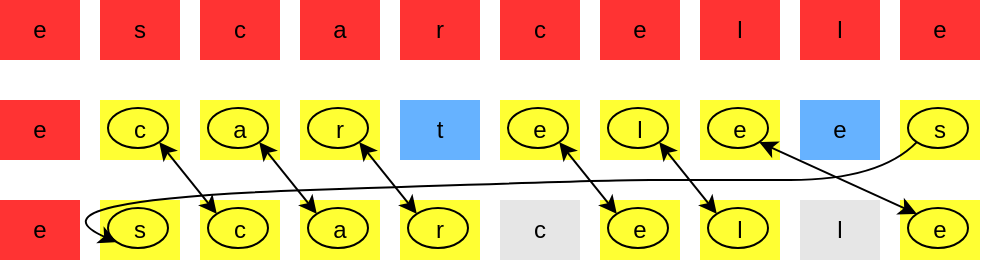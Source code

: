 <mxfile>
    <diagram id="AvYSxzY92IIhxPEVMShM" name="Page-1">
        <mxGraphModel dx="888" dy="1003" grid="1" gridSize="10" guides="1" tooltips="1" connect="1" arrows="1" fold="1" page="1" pageScale="1" pageWidth="827" pageHeight="1169" math="0" shadow="0">
            <root>
                <mxCell id="0"/>
                <mxCell id="1" parent="0"/>
                <mxCell id="2" value="e" style="text;html=1;strokeColor=none;fillColor=#FF3333;align=center;verticalAlign=middle;whiteSpace=wrap;rounded=0;" parent="1" vertex="1">
                    <mxGeometry x="90" y="120" width="40" height="30" as="geometry"/>
                </mxCell>
                <mxCell id="3" value="s" style="text;html=1;strokeColor=none;fillColor=#FF3333;align=center;verticalAlign=middle;whiteSpace=wrap;rounded=0;" parent="1" vertex="1">
                    <mxGeometry x="140" y="120" width="40" height="30" as="geometry"/>
                </mxCell>
                <mxCell id="4" value="c" style="text;html=1;strokeColor=none;fillColor=#FF3333;align=center;verticalAlign=middle;whiteSpace=wrap;rounded=0;" parent="1" vertex="1">
                    <mxGeometry x="190" y="120" width="40" height="30" as="geometry"/>
                </mxCell>
                <mxCell id="5" value="a" style="text;html=1;strokeColor=none;fillColor=#FF3333;align=center;verticalAlign=middle;whiteSpace=wrap;rounded=0;" parent="1" vertex="1">
                    <mxGeometry x="240" y="120" width="40" height="30" as="geometry"/>
                </mxCell>
                <mxCell id="6" value="r" style="text;html=1;strokeColor=none;fillColor=#FF3333;align=center;verticalAlign=middle;whiteSpace=wrap;rounded=0;" parent="1" vertex="1">
                    <mxGeometry x="290" y="120" width="40" height="30" as="geometry"/>
                </mxCell>
                <mxCell id="7" value="c" style="text;html=1;strokeColor=none;fillColor=#FF3333;align=center;verticalAlign=middle;whiteSpace=wrap;rounded=0;" parent="1" vertex="1">
                    <mxGeometry x="340" y="120" width="40" height="30" as="geometry"/>
                </mxCell>
                <mxCell id="8" value="e" style="text;html=1;strokeColor=none;fillColor=#FF3333;align=center;verticalAlign=middle;whiteSpace=wrap;rounded=0;" parent="1" vertex="1">
                    <mxGeometry x="390" y="120" width="40" height="30" as="geometry"/>
                </mxCell>
                <mxCell id="9" value="l" style="text;html=1;strokeColor=none;fillColor=#FF3333;align=center;verticalAlign=middle;whiteSpace=wrap;rounded=0;" parent="1" vertex="1">
                    <mxGeometry x="440" y="120" width="40" height="30" as="geometry"/>
                </mxCell>
                <mxCell id="10" value="e" style="text;html=1;strokeColor=none;fillColor=#FF3333;align=center;verticalAlign=middle;whiteSpace=wrap;rounded=0;" parent="1" vertex="1">
                    <mxGeometry x="90" y="220" width="40" height="30" as="geometry"/>
                </mxCell>
                <mxCell id="11" value="s" style="text;html=1;strokeColor=none;fillColor=#FFFF33;align=center;verticalAlign=middle;whiteSpace=wrap;rounded=0;" parent="1" vertex="1">
                    <mxGeometry x="140" y="220" width="40" height="30" as="geometry"/>
                </mxCell>
                <mxCell id="12" value="c" style="text;html=1;strokeColor=none;fillColor=#FFFF33;align=center;verticalAlign=middle;whiteSpace=wrap;rounded=0;" parent="1" vertex="1">
                    <mxGeometry x="190" y="220" width="40" height="30" as="geometry"/>
                </mxCell>
                <mxCell id="13" value="a" style="text;html=1;strokeColor=none;fillColor=#FFFF33;align=center;verticalAlign=middle;whiteSpace=wrap;rounded=0;" parent="1" vertex="1">
                    <mxGeometry x="240" y="220" width="40" height="30" as="geometry"/>
                </mxCell>
                <mxCell id="14" value="r" style="text;html=1;strokeColor=none;fillColor=#FFFF33;align=center;verticalAlign=middle;whiteSpace=wrap;rounded=0;" parent="1" vertex="1">
                    <mxGeometry x="290" y="220" width="40" height="30" as="geometry"/>
                </mxCell>
                <mxCell id="15" value="c" style="text;html=1;strokeColor=none;fillColor=#E6E6E6;align=center;verticalAlign=middle;whiteSpace=wrap;rounded=0;" parent="1" vertex="1">
                    <mxGeometry x="340" y="220" width="40" height="30" as="geometry"/>
                </mxCell>
                <mxCell id="16" value="e" style="text;html=1;strokeColor=none;fillColor=#FFFF33;align=center;verticalAlign=middle;whiteSpace=wrap;rounded=0;" parent="1" vertex="1">
                    <mxGeometry x="390" y="220" width="40" height="30" as="geometry"/>
                </mxCell>
                <mxCell id="17" value="l" style="text;html=1;strokeColor=none;fillColor=#FFFF33;align=center;verticalAlign=middle;whiteSpace=wrap;rounded=0;" parent="1" vertex="1">
                    <mxGeometry x="440" y="220" width="40" height="30" as="geometry"/>
                </mxCell>
                <mxCell id="30" value="l" style="text;html=1;strokeColor=none;fillColor=#FF3333;align=center;verticalAlign=middle;whiteSpace=wrap;rounded=0;" vertex="1" parent="1">
                    <mxGeometry x="490" y="120" width="40" height="30" as="geometry"/>
                </mxCell>
                <mxCell id="31" value="e" style="text;html=1;strokeColor=none;fillColor=#FF3333;align=center;verticalAlign=middle;whiteSpace=wrap;rounded=0;" vertex="1" parent="1">
                    <mxGeometry x="540" y="120" width="40" height="30" as="geometry"/>
                </mxCell>
                <mxCell id="32" value="l" style="text;html=1;strokeColor=none;fillColor=#E6E6E6;align=center;verticalAlign=middle;whiteSpace=wrap;rounded=0;" vertex="1" parent="1">
                    <mxGeometry x="490" y="220" width="40" height="30" as="geometry"/>
                </mxCell>
                <mxCell id="33" value="e" style="text;html=1;strokeColor=none;fillColor=#FFFF33;align=center;verticalAlign=middle;whiteSpace=wrap;rounded=0;" vertex="1" parent="1">
                    <mxGeometry x="540" y="220" width="40" height="30" as="geometry"/>
                </mxCell>
                <mxCell id="37" value="e" style="text;html=1;strokeColor=none;fillColor=#FF3333;align=center;verticalAlign=middle;whiteSpace=wrap;rounded=0;" vertex="1" parent="1">
                    <mxGeometry x="90" y="170" width="40" height="30" as="geometry"/>
                </mxCell>
                <mxCell id="38" value="c" style="text;html=1;strokeColor=none;fillColor=#FFFF33;align=center;verticalAlign=middle;whiteSpace=wrap;rounded=0;" vertex="1" parent="1">
                    <mxGeometry x="140" y="170" width="40" height="30" as="geometry"/>
                </mxCell>
                <mxCell id="39" value="a" style="text;html=1;strokeColor=none;fillColor=#FFFF33;align=center;verticalAlign=middle;whiteSpace=wrap;rounded=0;" vertex="1" parent="1">
                    <mxGeometry x="190" y="170" width="40" height="30" as="geometry"/>
                </mxCell>
                <mxCell id="40" value="r" style="text;html=1;strokeColor=none;fillColor=#FFFF33;align=center;verticalAlign=middle;whiteSpace=wrap;rounded=0;" vertex="1" parent="1">
                    <mxGeometry x="240" y="170" width="40" height="30" as="geometry"/>
                </mxCell>
                <mxCell id="41" value="t" style="text;html=1;strokeColor=none;fillColor=#66B2FF;align=center;verticalAlign=middle;whiteSpace=wrap;rounded=0;" vertex="1" parent="1">
                    <mxGeometry x="290" y="170" width="40" height="30" as="geometry"/>
                </mxCell>
                <mxCell id="42" value="e" style="text;html=1;strokeColor=none;fillColor=#FFFF33;align=center;verticalAlign=middle;whiteSpace=wrap;rounded=0;" vertex="1" parent="1">
                    <mxGeometry x="340" y="170" width="40" height="30" as="geometry"/>
                </mxCell>
                <mxCell id="43" value="l" style="text;html=1;strokeColor=none;fillColor=#FFFF33;align=center;verticalAlign=middle;whiteSpace=wrap;rounded=0;" vertex="1" parent="1">
                    <mxGeometry x="390" y="170" width="40" height="30" as="geometry"/>
                </mxCell>
                <mxCell id="44" value="e" style="text;html=1;strokeColor=none;fillColor=#FFFF33;align=center;verticalAlign=middle;whiteSpace=wrap;rounded=0;" vertex="1" parent="1">
                    <mxGeometry x="440" y="170" width="40" height="30" as="geometry"/>
                </mxCell>
                <mxCell id="45" value="e" style="text;html=1;strokeColor=none;fillColor=#66B2FF;align=center;verticalAlign=middle;whiteSpace=wrap;rounded=0;" vertex="1" parent="1">
                    <mxGeometry x="490" y="170" width="40" height="30" as="geometry"/>
                </mxCell>
                <mxCell id="46" value="s" style="text;html=1;strokeColor=none;fillColor=#FFFF33;align=center;verticalAlign=middle;whiteSpace=wrap;rounded=0;" vertex="1" parent="1">
                    <mxGeometry x="540" y="170" width="40" height="30" as="geometry"/>
                </mxCell>
                <mxCell id="47" value="" style="ellipse;whiteSpace=wrap;html=1;strokeColor=default;fillColor=none;" vertex="1" parent="1">
                    <mxGeometry x="444" y="174" width="30" height="20" as="geometry"/>
                </mxCell>
                <mxCell id="48" value="" style="ellipse;whiteSpace=wrap;html=1;strokeColor=default;fillColor=none;" vertex="1" parent="1">
                    <mxGeometry x="444" y="224" width="30" height="20" as="geometry"/>
                </mxCell>
                <mxCell id="49" value="" style="ellipse;whiteSpace=wrap;html=1;strokeColor=default;fillColor=none;" vertex="1" parent="1">
                    <mxGeometry x="394" y="224" width="30" height="20" as="geometry"/>
                </mxCell>
                <mxCell id="50" value="" style="ellipse;whiteSpace=wrap;html=1;strokeColor=default;fillColor=none;" vertex="1" parent="1">
                    <mxGeometry x="394" y="174" width="30" height="20" as="geometry"/>
                </mxCell>
                <mxCell id="51" value="" style="ellipse;whiteSpace=wrap;html=1;strokeColor=default;fillColor=none;" vertex="1" parent="1">
                    <mxGeometry x="294" y="224" width="30" height="20" as="geometry"/>
                </mxCell>
                <mxCell id="52" value="" style="ellipse;whiteSpace=wrap;html=1;strokeColor=default;fillColor=none;" vertex="1" parent="1">
                    <mxGeometry x="244" y="224" width="30" height="20" as="geometry"/>
                </mxCell>
                <mxCell id="53" value="" style="ellipse;whiteSpace=wrap;html=1;strokeColor=default;fillColor=none;" vertex="1" parent="1">
                    <mxGeometry x="194" y="224" width="30" height="20" as="geometry"/>
                </mxCell>
                <mxCell id="54" value="" style="ellipse;whiteSpace=wrap;html=1;strokeColor=default;fillColor=none;" vertex="1" parent="1">
                    <mxGeometry x="144" y="224" width="30" height="20" as="geometry"/>
                </mxCell>
                <mxCell id="55" value="" style="ellipse;whiteSpace=wrap;html=1;strokeColor=default;fillColor=none;" vertex="1" parent="1">
                    <mxGeometry x="244" y="174" width="30" height="20" as="geometry"/>
                </mxCell>
                <mxCell id="56" value="" style="ellipse;whiteSpace=wrap;html=1;strokeColor=default;fillColor=none;" vertex="1" parent="1">
                    <mxGeometry x="194" y="174" width="30" height="20" as="geometry"/>
                </mxCell>
                <mxCell id="57" value="" style="ellipse;whiteSpace=wrap;html=1;strokeColor=default;fillColor=none;" vertex="1" parent="1">
                    <mxGeometry x="144" y="174" width="30" height="20" as="geometry"/>
                </mxCell>
                <mxCell id="58" value="" style="ellipse;whiteSpace=wrap;html=1;strokeColor=default;fillColor=none;" vertex="1" parent="1">
                    <mxGeometry x="344" y="174" width="30" height="20" as="geometry"/>
                </mxCell>
                <mxCell id="59" value="" style="ellipse;whiteSpace=wrap;html=1;strokeColor=default;fillColor=none;" vertex="1" parent="1">
                    <mxGeometry x="544" y="174" width="30" height="20" as="geometry"/>
                </mxCell>
                <mxCell id="60" value="" style="ellipse;whiteSpace=wrap;html=1;strokeColor=default;fillColor=none;" vertex="1" parent="1">
                    <mxGeometry x="544" y="224" width="30" height="20" as="geometry"/>
                </mxCell>
                <mxCell id="61" value="" style="curved=1;endArrow=classic;html=1;entryX=0;entryY=1;entryDx=0;entryDy=0;exitX=0;exitY=1;exitDx=0;exitDy=0;" edge="1" parent="1" source="59" target="54">
                    <mxGeometry width="50" height="50" relative="1" as="geometry">
                        <mxPoint x="210" y="280" as="sourcePoint"/>
                        <mxPoint x="144" y="140" as="targetPoint"/>
                        <Array as="points">
                            <mxPoint x="530" y="210"/>
                            <mxPoint x="440" y="210"/>
                            <mxPoint x="390" y="210"/>
                            <mxPoint x="100" y="220"/>
                        </Array>
                    </mxGeometry>
                </mxCell>
                <mxCell id="62" value="" style="endArrow=classic;startArrow=classic;html=1;exitX=1;exitY=1;exitDx=0;exitDy=0;entryX=0;entryY=0;entryDx=0;entryDy=0;" edge="1" parent="1" source="57" target="53">
                    <mxGeometry width="50" height="50" relative="1" as="geometry">
                        <mxPoint x="170" y="180" as="sourcePoint"/>
                        <mxPoint x="220" y="130" as="targetPoint"/>
                    </mxGeometry>
                </mxCell>
                <mxCell id="63" value="" style="endArrow=classic;startArrow=classic;html=1;exitX=0;exitY=0;exitDx=0;exitDy=0;entryX=1;entryY=1;entryDx=0;entryDy=0;" edge="1" parent="1" source="51" target="55">
                    <mxGeometry width="50" height="50" relative="1" as="geometry">
                        <mxPoint x="219.764" y="227.035" as="sourcePoint"/>
                        <mxPoint x="248.236" y="190.965" as="targetPoint"/>
                    </mxGeometry>
                </mxCell>
                <mxCell id="64" value="" style="endArrow=classic;startArrow=classic;html=1;exitX=0;exitY=0;exitDx=0;exitDy=0;entryX=1;entryY=1;entryDx=0;entryDy=0;" edge="1" parent="1" source="52" target="56">
                    <mxGeometry width="50" height="50" relative="1" as="geometry">
                        <mxPoint x="269.764" y="227.035" as="sourcePoint"/>
                        <mxPoint x="298.236" y="190.965" as="targetPoint"/>
                    </mxGeometry>
                </mxCell>
                <mxCell id="65" value="" style="endArrow=classic;startArrow=classic;html=1;exitX=0;exitY=0;exitDx=0;exitDy=0;entryX=1;entryY=1;entryDx=0;entryDy=0;" edge="1" parent="1" source="49" target="58">
                    <mxGeometry width="50" height="50" relative="1" as="geometry">
                        <mxPoint x="369.764" y="227.035" as="sourcePoint"/>
                        <mxPoint x="398.236" y="190.965" as="targetPoint"/>
                    </mxGeometry>
                </mxCell>
                <mxCell id="66" value="" style="endArrow=classic;startArrow=classic;html=1;exitX=0;exitY=0;exitDx=0;exitDy=0;entryX=1;entryY=1;entryDx=0;entryDy=0;" edge="1" parent="1" source="48" target="50">
                    <mxGeometry width="50" height="50" relative="1" as="geometry">
                        <mxPoint x="419.764" y="227.035" as="sourcePoint"/>
                        <mxPoint x="448.236" y="190.965" as="targetPoint"/>
                    </mxGeometry>
                </mxCell>
                <mxCell id="67" value="" style="endArrow=classic;startArrow=classic;html=1;exitX=1;exitY=1;exitDx=0;exitDy=0;entryX=0;entryY=0;entryDx=0;entryDy=0;" edge="1" parent="1" source="47" target="60">
                    <mxGeometry width="50" height="50" relative="1" as="geometry">
                        <mxPoint x="469.764" y="177.035" as="sourcePoint"/>
                        <mxPoint x="498.236" y="140.965" as="targetPoint"/>
                    </mxGeometry>
                </mxCell>
            </root>
        </mxGraphModel>
    </diagram>
</mxfile>